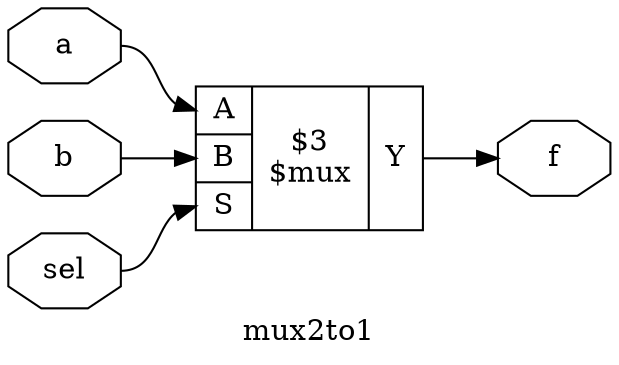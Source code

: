 digraph "mux2to1" {
label="mux2to1";
rankdir="LR";
remincross=true;
n2 [ shape=octagon, label="a", color="black", fontcolor="black" ];
n3 [ shape=octagon, label="b", color="black", fontcolor="black" ];
n4 [ shape=octagon, label="f", color="black", fontcolor="black" ];
n5 [ shape=octagon, label="sel", color="black", fontcolor="black" ];
c10 [ shape=record, label="{{<p6> A|<p7> B|<p8> S}|$3\n$mux|{<p9> Y}}" ];
n2:e -> c10:p6:w [color="black", label=""];
n3:e -> c10:p7:w [color="black", label=""];
c10:p9:e -> n4:w [color="black", label=""];
n5:e -> c10:p8:w [color="black", label=""];
}
